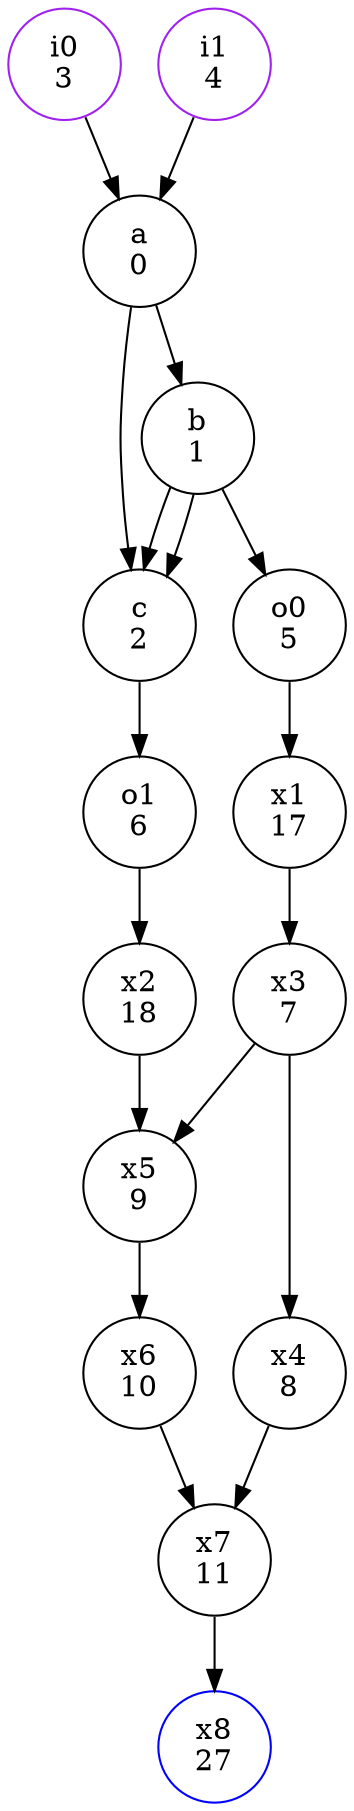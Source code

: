 digraph G{
0 [label="a\n0", color=black];
1 [label="b\n1", color=black];
2 [label="c\n2", color=black];
3 [label="i0\n3", color=purple];
4 [label="i1\n4", color=purple];
5 [label="o0\n5", color=black];
6 [label="o1\n6", color=black];
7 [label="x3\n7", color=black];
8 [label="x4\n8", color=black];
9 [label="x5\n9", color=black];
10 [label="x6\n10", color=black];
11 [label="x7\n11", color=black];
17 [label="x1\n17", color=black];
18 [label="x2\n18", color=black];
27 [label="x8\n27", color=blue];
0 -> 1;
0 -> 2;
1 -> 2;
1 -> 2;
1 -> 5;
2 -> 6;
3 -> 0;
4 -> 0;
5 -> 17;
6 -> 18;
7 -> 8;
7 -> 9;
8 -> 11;
9 -> 10;
10 -> 11;
11 -> 27;
17 -> 7;
18 -> 9;
}
